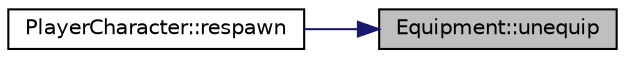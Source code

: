digraph "Equipment::unequip"
{
 // LATEX_PDF_SIZE
  edge [fontname="Helvetica",fontsize="10",labelfontname="Helvetica",labelfontsize="10"];
  node [fontname="Helvetica",fontsize="10",shape=record];
  rankdir="RL";
  Node1 [label="Equipment::unequip",height=0.2,width=0.4,color="black", fillcolor="grey75", style="filled", fontcolor="black",tooltip="Unequip item from slot."];
  Node1 -> Node2 [dir="back",color="midnightblue",fontsize="10",style="solid",fontname="Helvetica"];
  Node2 [label="PlayerCharacter::respawn",height=0.2,width=0.4,color="black", fillcolor="white", style="filled",URL="$classPlayerCharacter.html#a5ab0ca121121136eb108cb2d5113aaab",tooltip="Function that drops player's items and sets an active RespawnAction. Called when player dies."];
}
